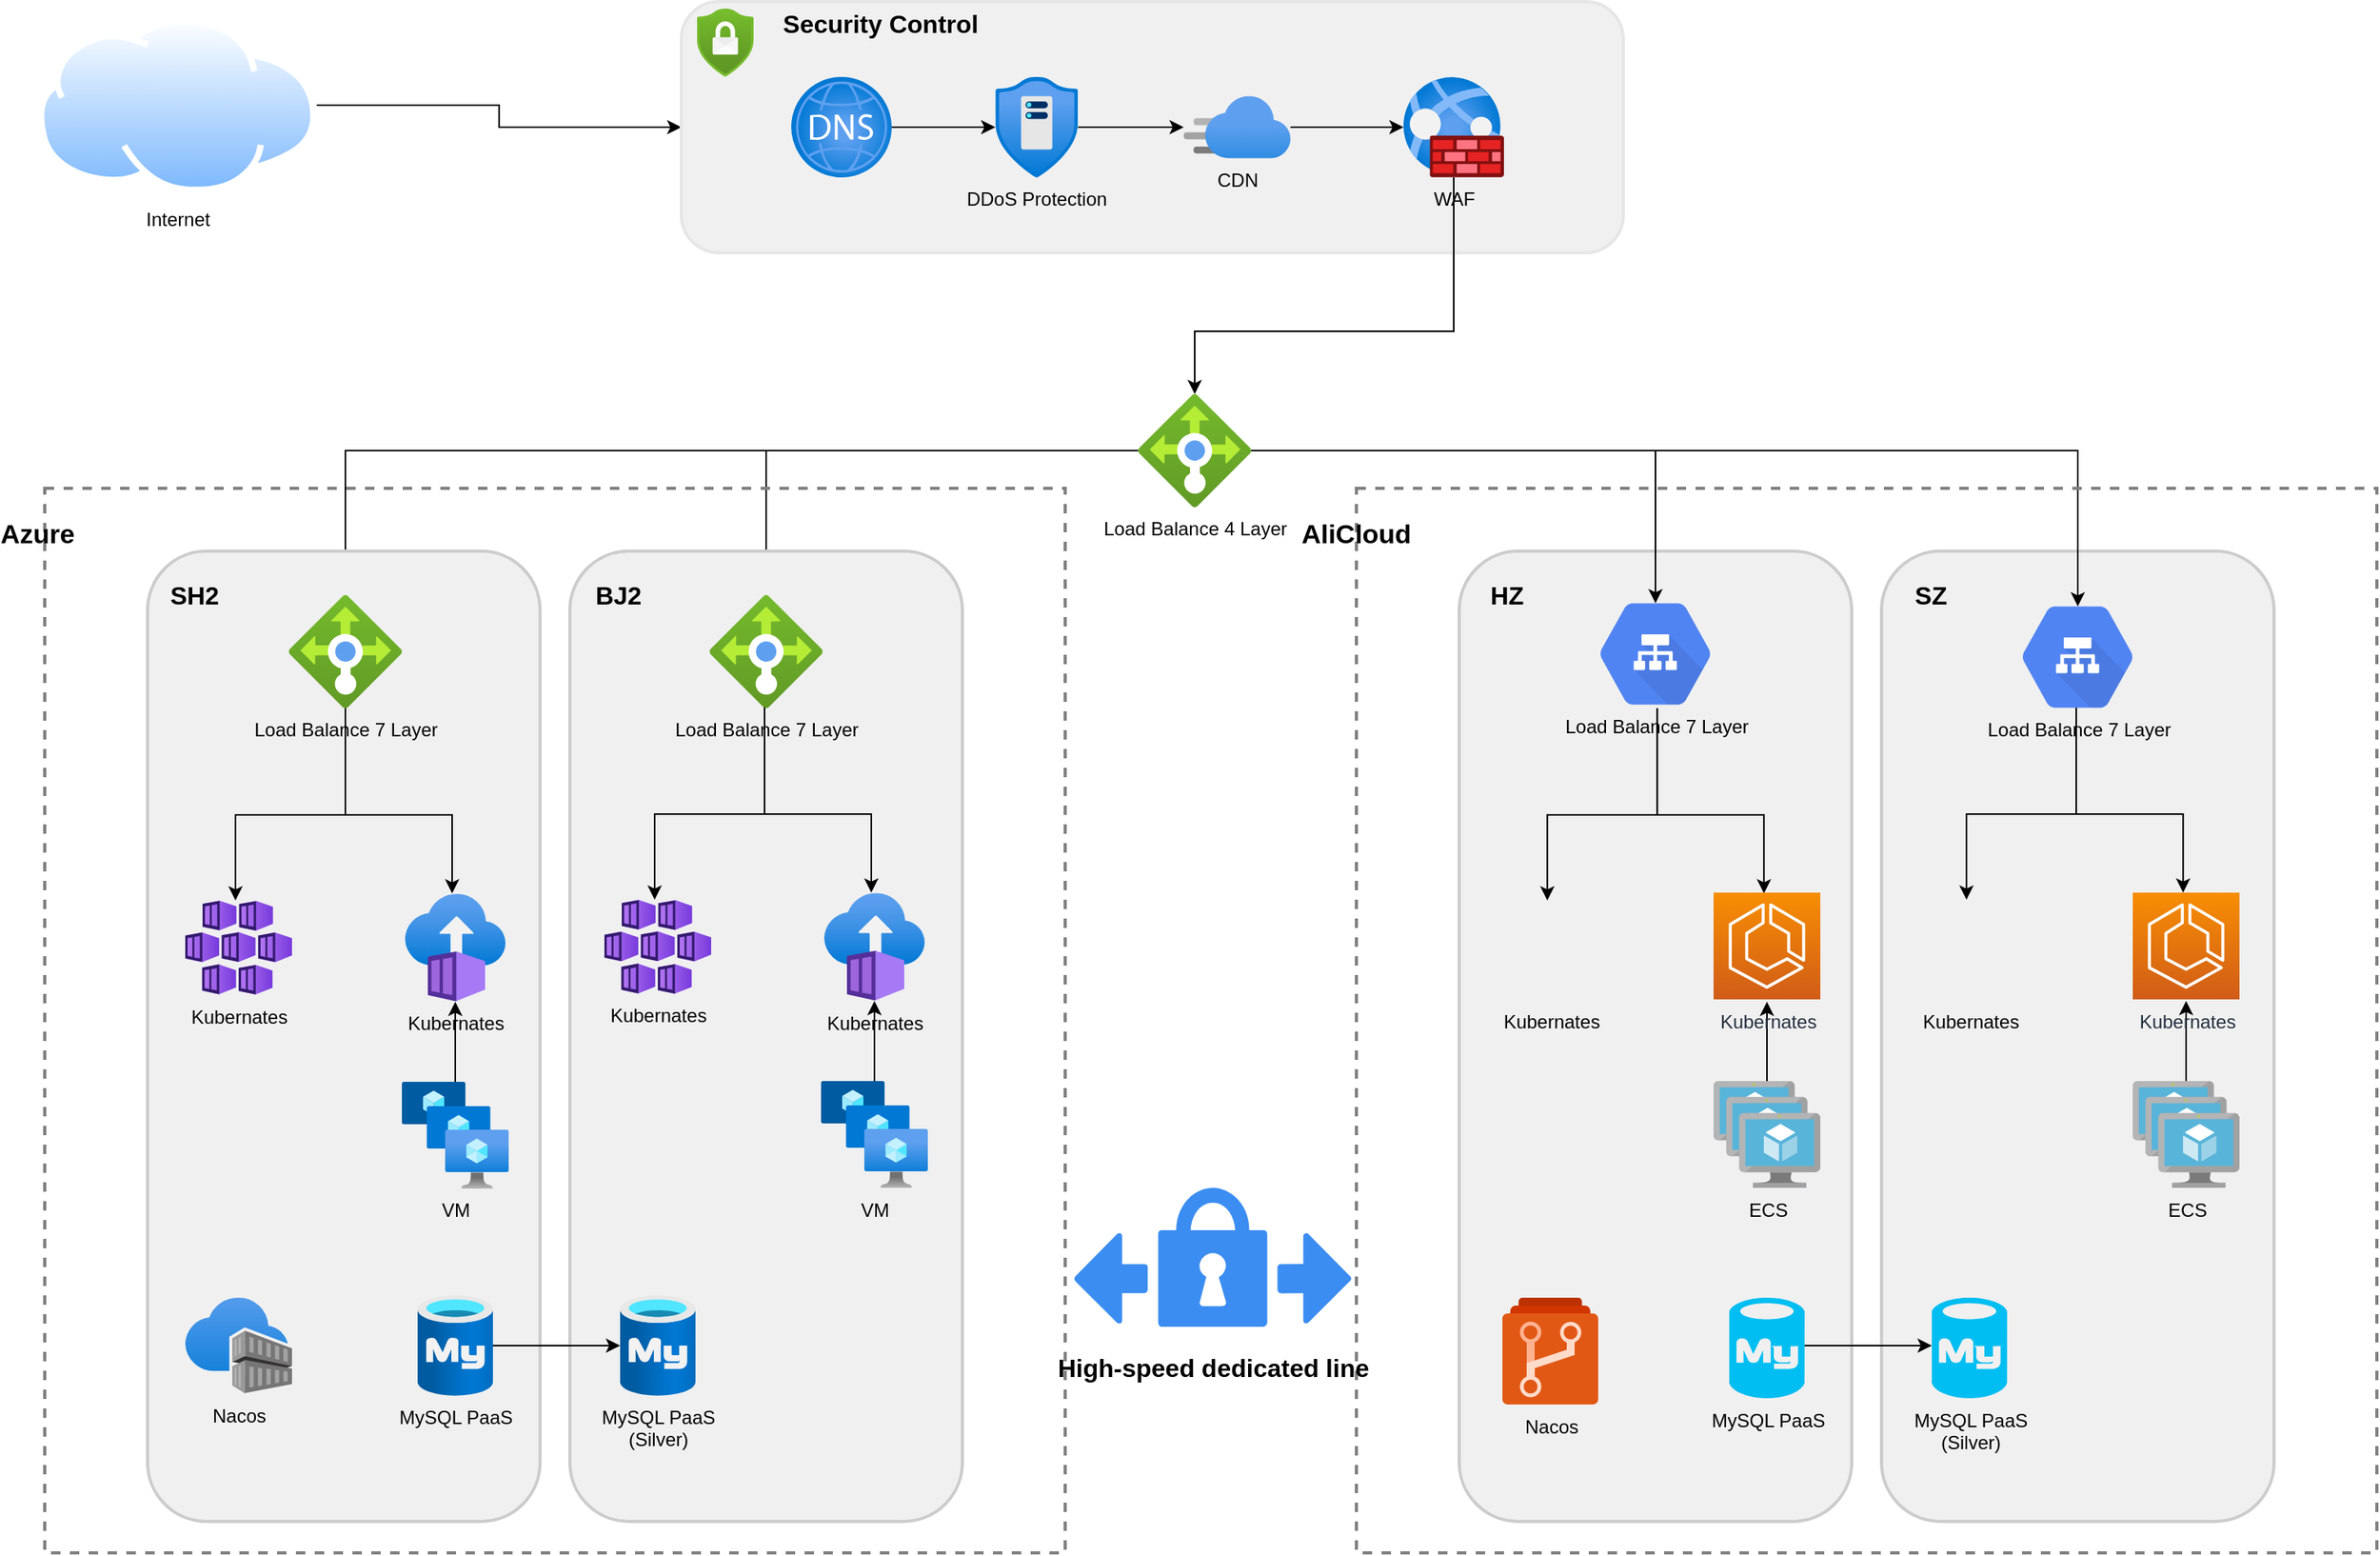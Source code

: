 <mxfile version="14.9.2" type="github">
  <diagram id="DyJlHRhbyrskVXWGQtNB" name="MultiCloud">
    <mxGraphModel dx="1808" dy="1178" grid="1" gridSize="10" guides="1" tooltips="1" connect="1" arrows="1" fold="1" page="1" pageScale="1" pageWidth="1654" pageHeight="1169" math="0" shadow="0">
      <root>
        <mxCell id="JwIiYUSKZfyYXH6TkASV-0" />
        <mxCell id="JwIiYUSKZfyYXH6TkASV-1" parent="JwIiYUSKZfyYXH6TkASV-0" />
        <mxCell id="niJxujQMXpOov0fClfmh-2" value="" style="rounded=1;whiteSpace=wrap;html=1;labelBackgroundColor=none;fontSize=16;strokeWidth=2;fillColor=#F0F0F0;verticalAlign=middle;strokeColor=#CCCCCC;" vertex="1" parent="JwIiYUSKZfyYXH6TkASV-1">
          <mxGeometry x="1264.5" y="470" width="250" height="618" as="geometry" />
        </mxCell>
        <mxCell id="niJxujQMXpOov0fClfmh-3" value="" style="rounded=1;whiteSpace=wrap;html=1;labelBackgroundColor=none;fontSize=16;strokeWidth=2;fillColor=#F0F0F0;verticalAlign=middle;strokeColor=#CCCCCC;" vertex="1" parent="JwIiYUSKZfyYXH6TkASV-1">
          <mxGeometry x="995.5" y="470" width="250" height="618" as="geometry" />
        </mxCell>
        <mxCell id="l-7_uhUUhIgSXyOGyoL8-7" style="edgeStyle=orthogonalEdgeStyle;rounded=0;orthogonalLoop=1;jettySize=auto;html=1;exitX=1;exitY=0.5;exitDx=0;exitDy=0;entryX=0;entryY=0.5;entryDx=0;entryDy=0;verticalAlign=middle;" edge="1" parent="JwIiYUSKZfyYXH6TkASV-1" source="JwIiYUSKZfyYXH6TkASV-2" target="l-7_uhUUhIgSXyOGyoL8-0">
          <mxGeometry relative="1" as="geometry" />
        </mxCell>
        <mxCell id="JwIiYUSKZfyYXH6TkASV-2" value="Internet" style="aspect=fixed;perimeter=ellipsePerimeter;html=1;align=center;shadow=0;dashed=0;spacingTop=3;image;image=img/lib/active_directory/internet_cloud.svg;" vertex="1" parent="JwIiYUSKZfyYXH6TkASV-1">
          <mxGeometry x="90" y="130" width="177.78" height="112" as="geometry" />
        </mxCell>
        <mxCell id="l-7_uhUUhIgSXyOGyoL8-26" style="edgeStyle=orthogonalEdgeStyle;rounded=0;orthogonalLoop=1;jettySize=auto;html=1;fontSize=16;verticalAlign=middle;" edge="1" parent="JwIiYUSKZfyYXH6TkASV-1" source="JwIiYUSKZfyYXH6TkASV-7" target="l-7_uhUUhIgSXyOGyoL8-16">
          <mxGeometry relative="1" as="geometry" />
        </mxCell>
        <mxCell id="l-7_uhUUhIgSXyOGyoL8-27" style="edgeStyle=orthogonalEdgeStyle;rounded=0;orthogonalLoop=1;jettySize=auto;html=1;fontSize=16;verticalAlign=middle;" edge="1" parent="JwIiYUSKZfyYXH6TkASV-1" source="JwIiYUSKZfyYXH6TkASV-7" target="l-7_uhUUhIgSXyOGyoL8-17">
          <mxGeometry relative="1" as="geometry" />
        </mxCell>
        <mxCell id="niJxujQMXpOov0fClfmh-41" style="edgeStyle=orthogonalEdgeStyle;rounded=0;orthogonalLoop=1;jettySize=auto;html=1;entryX=0.5;entryY=0.16;entryDx=0;entryDy=0;entryPerimeter=0;fontSize=12;fontColor=#000000;verticalAlign=middle;" edge="1" parent="JwIiYUSKZfyYXH6TkASV-1" source="JwIiYUSKZfyYXH6TkASV-7" target="niJxujQMXpOov0fClfmh-26">
          <mxGeometry relative="1" as="geometry" />
        </mxCell>
        <mxCell id="niJxujQMXpOov0fClfmh-42" style="edgeStyle=orthogonalEdgeStyle;rounded=0;orthogonalLoop=1;jettySize=auto;html=1;entryX=0.5;entryY=0.16;entryDx=0;entryDy=0;entryPerimeter=0;fontSize=12;fontColor=#000000;verticalAlign=middle;" edge="1" parent="JwIiYUSKZfyYXH6TkASV-1" source="JwIiYUSKZfyYXH6TkASV-7" target="niJxujQMXpOov0fClfmh-29">
          <mxGeometry relative="1" as="geometry" />
        </mxCell>
        <mxCell id="JwIiYUSKZfyYXH6TkASV-7" value="Load Balance 4 Layer" style="aspect=fixed;html=1;points=[];align=center;image;fontSize=12;image=img/lib/azure2/networking/Load_Balancers.svg;" vertex="1" parent="JwIiYUSKZfyYXH6TkASV-1">
          <mxGeometry x="791" y="370" width="72" height="72" as="geometry" />
        </mxCell>
        <mxCell id="l-7_uhUUhIgSXyOGyoL8-6" value="" style="group" vertex="1" connectable="0" parent="JwIiYUSKZfyYXH6TkASV-1">
          <mxGeometry x="500" y="120" width="620" height="160" as="geometry" />
        </mxCell>
        <mxCell id="l-7_uhUUhIgSXyOGyoL8-0" value="" style="rounded=1;whiteSpace=wrap;html=1;fillColor=#F0F0F0;strokeColor=#E6E6E6;strokeWidth=2;" vertex="1" parent="l-7_uhUUhIgSXyOGyoL8-6">
          <mxGeometry width="600" height="160" as="geometry" />
        </mxCell>
        <mxCell id="JwIiYUSKZfyYXH6TkASV-3" value="" style="aspect=fixed;html=1;points=[];align=center;image;fontSize=12;image=img/lib/azure2/networking/DNS_Zones.svg;" vertex="1" parent="l-7_uhUUhIgSXyOGyoL8-6">
          <mxGeometry x="70" y="48" width="64" height="64" as="geometry" />
        </mxCell>
        <mxCell id="JwIiYUSKZfyYXH6TkASV-4" value="DDoS Protection" style="aspect=fixed;html=1;points=[];align=center;image;fontSize=12;image=img/lib/azure2/networking/DDoS_Protection_Plans.svg;labelBackgroundColor=none;" vertex="1" parent="l-7_uhUUhIgSXyOGyoL8-6">
          <mxGeometry x="200" y="48" width="52.71" height="64" as="geometry" />
        </mxCell>
        <mxCell id="l-7_uhUUhIgSXyOGyoL8-2" value="" style="edgeStyle=orthogonalEdgeStyle;rounded=0;orthogonalLoop=1;jettySize=auto;html=1;" edge="1" parent="l-7_uhUUhIgSXyOGyoL8-6" source="JwIiYUSKZfyYXH6TkASV-3" target="JwIiYUSKZfyYXH6TkASV-4">
          <mxGeometry relative="1" as="geometry" />
        </mxCell>
        <mxCell id="JwIiYUSKZfyYXH6TkASV-6" value="WAF" style="aspect=fixed;html=1;points=[];align=center;image;fontSize=12;image=img/lib/azure2/networking/Web_Application_Firewall_Policies_WAF.svg;labelBackgroundColor=none;" vertex="1" parent="l-7_uhUUhIgSXyOGyoL8-6">
          <mxGeometry x="460" y="48" width="64" height="64" as="geometry" />
        </mxCell>
        <mxCell id="l-7_uhUUhIgSXyOGyoL8-4" value="" style="edgeStyle=orthogonalEdgeStyle;rounded=0;orthogonalLoop=1;jettySize=auto;html=1;" edge="1" parent="l-7_uhUUhIgSXyOGyoL8-6" source="JwIiYUSKZfyYXH6TkASV-9" target="JwIiYUSKZfyYXH6TkASV-6">
          <mxGeometry relative="1" as="geometry" />
        </mxCell>
        <mxCell id="JwIiYUSKZfyYXH6TkASV-9" value="CDN" style="aspect=fixed;html=1;points=[];align=center;image;fontSize=12;image=img/lib/azure2/networking/CDN_Profiles.svg;labelBackgroundColor=none;" vertex="1" parent="l-7_uhUUhIgSXyOGyoL8-6">
          <mxGeometry x="320" y="60" width="68" height="40" as="geometry" />
        </mxCell>
        <mxCell id="l-7_uhUUhIgSXyOGyoL8-3" value="" style="edgeStyle=orthogonalEdgeStyle;rounded=0;orthogonalLoop=1;jettySize=auto;html=1;" edge="1" parent="l-7_uhUUhIgSXyOGyoL8-6" source="JwIiYUSKZfyYXH6TkASV-4" target="JwIiYUSKZfyYXH6TkASV-9">
          <mxGeometry relative="1" as="geometry" />
        </mxCell>
        <mxCell id="l-7_uhUUhIgSXyOGyoL8-9" value="" style="aspect=fixed;html=1;points=[];align=center;image;fontSize=12;image=img/lib/azure2/security/Security_Center.svg;rounded=1;labelBackgroundColor=none;strokeColor=#E6E6E6;strokeWidth=2;fillColor=#F0F0F0;" vertex="1" parent="l-7_uhUUhIgSXyOGyoL8-6">
          <mxGeometry x="10" y="4.29" width="36" height="43.71" as="geometry" />
        </mxCell>
        <mxCell id="l-7_uhUUhIgSXyOGyoL8-10" value="Security Control" style="text;html=1;strokeColor=none;fillColor=none;align=center;verticalAlign=middle;whiteSpace=wrap;rounded=0;labelBackgroundColor=none;fontSize=16;fontStyle=1" vertex="1" parent="l-7_uhUUhIgSXyOGyoL8-6">
          <mxGeometry x="60" y="4.29" width="134" height="20" as="geometry" />
        </mxCell>
        <mxCell id="l-7_uhUUhIgSXyOGyoL8-11" style="edgeStyle=orthogonalEdgeStyle;rounded=0;orthogonalLoop=1;jettySize=auto;html=1;fontSize=16;verticalAlign=middle;" edge="1" parent="JwIiYUSKZfyYXH6TkASV-1" source="JwIiYUSKZfyYXH6TkASV-6" target="JwIiYUSKZfyYXH6TkASV-7">
          <mxGeometry relative="1" as="geometry">
            <Array as="points">
              <mxPoint x="992" y="330" />
              <mxPoint x="827" y="330" />
            </Array>
          </mxGeometry>
        </mxCell>
        <mxCell id="l-7_uhUUhIgSXyOGyoL8-44" value="" style="rounded=0;whiteSpace=wrap;html=1;labelBackgroundColor=none;fontSize=16;strokeWidth=2;verticalAlign=middle;strokeColor=#808080;dashed=1;fillColor=none;" vertex="1" parent="JwIiYUSKZfyYXH6TkASV-1">
          <mxGeometry x="94.5" y="430" width="650" height="678" as="geometry" />
        </mxCell>
        <mxCell id="l-7_uhUUhIgSXyOGyoL8-45" value="" style="group" vertex="1" connectable="0" parent="JwIiYUSKZfyYXH6TkASV-1">
          <mxGeometry x="160" y="470" width="519" height="618" as="geometry" />
        </mxCell>
        <mxCell id="l-7_uhUUhIgSXyOGyoL8-37" value="" style="rounded=1;whiteSpace=wrap;html=1;labelBackgroundColor=none;fontSize=16;strokeWidth=2;fillColor=#F0F0F0;verticalAlign=middle;strokeColor=#CCCCCC;" vertex="1" parent="l-7_uhUUhIgSXyOGyoL8-45">
          <mxGeometry x="269" width="250" height="618" as="geometry" />
        </mxCell>
        <mxCell id="l-7_uhUUhIgSXyOGyoL8-14" value="" style="rounded=1;whiteSpace=wrap;html=1;labelBackgroundColor=none;fontSize=16;strokeWidth=2;fillColor=#F0F0F0;verticalAlign=middle;strokeColor=#CCCCCC;" vertex="1" parent="l-7_uhUUhIgSXyOGyoL8-45">
          <mxGeometry width="250" height="618" as="geometry" />
        </mxCell>
        <mxCell id="l-7_uhUUhIgSXyOGyoL8-16" value="Load Balance 7 Layer" style="aspect=fixed;html=1;points=[];align=center;image;fontSize=12;image=img/lib/azure2/networking/Load_Balancers.svg;labelBackgroundColor=none;" vertex="1" parent="l-7_uhUUhIgSXyOGyoL8-45">
          <mxGeometry x="90.0" y="28" width="72" height="72" as="geometry" />
        </mxCell>
        <mxCell id="l-7_uhUUhIgSXyOGyoL8-17" value="Load Balance 7 Layer" style="aspect=fixed;html=1;points=[];align=center;image;fontSize=12;image=img/lib/azure2/networking/Load_Balancers.svg;labelBackgroundColor=none;" vertex="1" parent="l-7_uhUUhIgSXyOGyoL8-45">
          <mxGeometry x="358" y="28" width="72" height="72" as="geometry" />
        </mxCell>
        <mxCell id="l-7_uhUUhIgSXyOGyoL8-18" value="Nacos" style="aspect=fixed;html=1;points=[];align=center;image;fontSize=12;image=img/lib/azure2/containers/Container_Registries.svg;rounded=1;dashed=1;labelBackgroundColor=none;strokeColor=#666666;strokeWidth=2;fillColor=#F0F0F0;" vertex="1" parent="l-7_uhUUhIgSXyOGyoL8-45">
          <mxGeometry x="24" y="475.5" width="68" height="61" as="geometry" />
        </mxCell>
        <mxCell id="l-7_uhUUhIgSXyOGyoL8-19" value="MySQL PaaS" style="aspect=fixed;html=1;points=[];align=center;image;fontSize=12;image=img/lib/azure2/databases/Azure_Database_MySQL_Server.svg;rounded=1;dashed=1;labelBackgroundColor=none;strokeColor=#666666;strokeWidth=2;fillColor=#F0F0F0;" vertex="1" parent="l-7_uhUUhIgSXyOGyoL8-45">
          <mxGeometry x="172" y="474" width="48" height="64" as="geometry" />
        </mxCell>
        <mxCell id="l-7_uhUUhIgSXyOGyoL8-22" value="Kubernates" style="aspect=fixed;html=1;points=[];align=center;image;fontSize=12;image=img/lib/azure2/containers/Kubernetes_Services.svg;rounded=1;dashed=1;labelBackgroundColor=none;strokeColor=#666666;strokeWidth=2;fillColor=#F0F0F0;" vertex="1" parent="l-7_uhUUhIgSXyOGyoL8-45">
          <mxGeometry x="24" y="222.5" width="68" height="60" as="geometry" />
        </mxCell>
        <mxCell id="l-7_uhUUhIgSXyOGyoL8-28" style="edgeStyle=orthogonalEdgeStyle;rounded=0;orthogonalLoop=1;jettySize=auto;html=1;fontSize=16;verticalAlign=middle;" edge="1" parent="l-7_uhUUhIgSXyOGyoL8-45" source="l-7_uhUUhIgSXyOGyoL8-16" target="l-7_uhUUhIgSXyOGyoL8-22">
          <mxGeometry as="geometry">
            <Array as="points">
              <mxPoint x="126" y="168" />
              <mxPoint x="56" y="168" />
            </Array>
          </mxGeometry>
        </mxCell>
        <mxCell id="l-7_uhUUhIgSXyOGyoL8-23" value="Kubernates" style="aspect=fixed;html=1;points=[];align=center;image;fontSize=12;image=img/lib/azure2/containers/Container_Instances.svg;rounded=1;dashed=1;labelBackgroundColor=none;strokeColor=#666666;strokeWidth=2;fillColor=#F0F0F0;" vertex="1" parent="l-7_uhUUhIgSXyOGyoL8-45">
          <mxGeometry x="164" y="218" width="64" height="69" as="geometry" />
        </mxCell>
        <mxCell id="l-7_uhUUhIgSXyOGyoL8-29" style="edgeStyle=orthogonalEdgeStyle;rounded=0;orthogonalLoop=1;jettySize=auto;html=1;fontSize=16;verticalAlign=middle;" edge="1" parent="l-7_uhUUhIgSXyOGyoL8-45" source="l-7_uhUUhIgSXyOGyoL8-16" target="l-7_uhUUhIgSXyOGyoL8-23">
          <mxGeometry as="geometry">
            <Array as="points">
              <mxPoint x="126" y="168" />
              <mxPoint x="194" y="168" />
            </Array>
          </mxGeometry>
        </mxCell>
        <mxCell id="l-7_uhUUhIgSXyOGyoL8-30" value="" style="edgeStyle=orthogonalEdgeStyle;rounded=0;orthogonalLoop=1;jettySize=auto;html=1;fontSize=16;verticalAlign=middle;" edge="1" parent="l-7_uhUUhIgSXyOGyoL8-45" source="l-7_uhUUhIgSXyOGyoL8-24" target="l-7_uhUUhIgSXyOGyoL8-23">
          <mxGeometry as="geometry" />
        </mxCell>
        <mxCell id="l-7_uhUUhIgSXyOGyoL8-24" value="VM" style="aspect=fixed;html=1;points=[];align=center;image;fontSize=12;image=img/lib/azure2/compute/VM_Scale_Sets.svg;rounded=1;dashed=1;labelBackgroundColor=none;strokeColor=#666666;strokeWidth=2;fillColor=#F0F0F0;" vertex="1" parent="l-7_uhUUhIgSXyOGyoL8-45">
          <mxGeometry x="162" y="338" width="68" height="68" as="geometry" />
        </mxCell>
        <mxCell id="l-7_uhUUhIgSXyOGyoL8-31" style="edgeStyle=orthogonalEdgeStyle;rounded=0;orthogonalLoop=1;jettySize=auto;html=1;fontSize=16;verticalAlign=middle;" edge="1" parent="l-7_uhUUhIgSXyOGyoL8-45" target="l-7_uhUUhIgSXyOGyoL8-33">
          <mxGeometry as="geometry">
            <mxPoint x="393" y="99.5" as="sourcePoint" />
            <Array as="points">
              <mxPoint x="393" y="167.5" />
              <mxPoint x="323" y="167.5" />
            </Array>
          </mxGeometry>
        </mxCell>
        <mxCell id="l-7_uhUUhIgSXyOGyoL8-32" style="edgeStyle=orthogonalEdgeStyle;rounded=0;orthogonalLoop=1;jettySize=auto;html=1;fontSize=16;verticalAlign=middle;" edge="1" parent="l-7_uhUUhIgSXyOGyoL8-45" target="l-7_uhUUhIgSXyOGyoL8-34">
          <mxGeometry as="geometry">
            <mxPoint x="393" y="99.5" as="sourcePoint" />
            <Array as="points">
              <mxPoint x="393" y="167.5" />
              <mxPoint x="461" y="167.5" />
            </Array>
          </mxGeometry>
        </mxCell>
        <mxCell id="l-7_uhUUhIgSXyOGyoL8-33" value="Kubernates" style="aspect=fixed;html=1;points=[];align=center;image;fontSize=12;image=img/lib/azure2/containers/Kubernetes_Services.svg;rounded=1;dashed=1;labelBackgroundColor=none;strokeColor=#666666;strokeWidth=2;fillColor=#F0F0F0;" vertex="1" parent="l-7_uhUUhIgSXyOGyoL8-45">
          <mxGeometry x="291" y="222" width="68" height="60" as="geometry" />
        </mxCell>
        <mxCell id="l-7_uhUUhIgSXyOGyoL8-34" value="Kubernates" style="aspect=fixed;html=1;points=[];align=center;image;fontSize=12;image=img/lib/azure2/containers/Container_Instances.svg;rounded=1;dashed=1;labelBackgroundColor=none;strokeColor=#666666;strokeWidth=2;fillColor=#F0F0F0;" vertex="1" parent="l-7_uhUUhIgSXyOGyoL8-45">
          <mxGeometry x="431" y="217.5" width="64" height="69" as="geometry" />
        </mxCell>
        <mxCell id="l-7_uhUUhIgSXyOGyoL8-35" value="" style="edgeStyle=orthogonalEdgeStyle;rounded=0;orthogonalLoop=1;jettySize=auto;html=1;fontSize=16;verticalAlign=middle;" edge="1" parent="l-7_uhUUhIgSXyOGyoL8-45" source="l-7_uhUUhIgSXyOGyoL8-36" target="l-7_uhUUhIgSXyOGyoL8-34">
          <mxGeometry as="geometry" />
        </mxCell>
        <mxCell id="l-7_uhUUhIgSXyOGyoL8-36" value="VM" style="aspect=fixed;html=1;points=[];align=center;image;fontSize=12;image=img/lib/azure2/compute/VM_Scale_Sets.svg;rounded=1;dashed=1;labelBackgroundColor=none;strokeColor=#666666;strokeWidth=2;fillColor=#F0F0F0;" vertex="1" parent="l-7_uhUUhIgSXyOGyoL8-45">
          <mxGeometry x="429" y="337.5" width="68" height="68" as="geometry" />
        </mxCell>
        <mxCell id="l-7_uhUUhIgSXyOGyoL8-38" value="MySQL PaaS&lt;br&gt;(Silver)" style="aspect=fixed;html=1;points=[];align=center;image;fontSize=12;image=img/lib/azure2/databases/Azure_Database_MySQL_Server.svg;rounded=1;labelBackgroundColor=none;strokeColor=#666666;strokeWidth=2;fillColor=#F0F0F0;" vertex="1" parent="l-7_uhUUhIgSXyOGyoL8-45">
          <mxGeometry x="301" y="474" width="48" height="64" as="geometry" />
        </mxCell>
        <mxCell id="l-7_uhUUhIgSXyOGyoL8-40" value="" style="edgeStyle=orthogonalEdgeStyle;rounded=0;orthogonalLoop=1;jettySize=auto;html=1;fontSize=16;verticalAlign=middle;" edge="1" parent="l-7_uhUUhIgSXyOGyoL8-45" source="l-7_uhUUhIgSXyOGyoL8-19" target="l-7_uhUUhIgSXyOGyoL8-38">
          <mxGeometry as="geometry" />
        </mxCell>
        <mxCell id="l-7_uhUUhIgSXyOGyoL8-41" value="SH2" style="text;html=1;strokeColor=none;fillColor=none;align=center;verticalAlign=middle;whiteSpace=wrap;rounded=0;labelBackgroundColor=none;fontSize=16;fontStyle=1" vertex="1" parent="l-7_uhUUhIgSXyOGyoL8-45">
          <mxGeometry x="10" y="18" width="40" height="20" as="geometry" />
        </mxCell>
        <mxCell id="l-7_uhUUhIgSXyOGyoL8-42" value="BJ2" style="text;html=1;strokeColor=none;fillColor=none;align=center;verticalAlign=middle;whiteSpace=wrap;rounded=0;labelBackgroundColor=none;fontSize=16;fontStyle=1" vertex="1" parent="l-7_uhUUhIgSXyOGyoL8-45">
          <mxGeometry x="280" y="18" width="40" height="20" as="geometry" />
        </mxCell>
        <mxCell id="l-7_uhUUhIgSXyOGyoL8-46" value="Azure" style="text;html=1;strokeColor=none;fillColor=none;align=center;verticalAlign=middle;whiteSpace=wrap;rounded=0;dashed=1;labelBackgroundColor=none;fontSize=17;fontStyle=1" vertex="1" parent="JwIiYUSKZfyYXH6TkASV-1">
          <mxGeometry x="70" y="450" width="40" height="20" as="geometry" />
        </mxCell>
        <mxCell id="niJxujQMXpOov0fClfmh-0" value="" style="rounded=0;whiteSpace=wrap;html=1;labelBackgroundColor=none;fontSize=16;strokeWidth=2;verticalAlign=middle;strokeColor=#808080;dashed=1;fillColor=none;" vertex="1" parent="JwIiYUSKZfyYXH6TkASV-1">
          <mxGeometry x="930" y="430" width="650" height="678" as="geometry" />
        </mxCell>
        <mxCell id="niJxujQMXpOov0fClfmh-9" style="edgeStyle=orthogonalEdgeStyle;rounded=0;orthogonalLoop=1;jettySize=auto;html=1;fontSize=16;verticalAlign=middle;" edge="1" parent="JwIiYUSKZfyYXH6TkASV-1">
          <mxGeometry x="995.5" y="470" as="geometry">
            <Array as="points">
              <mxPoint x="1121.5" y="638" />
              <mxPoint x="1051.5" y="638" />
            </Array>
            <mxPoint x="1121.6" y="570" as="sourcePoint" />
            <mxPoint x="1051.6" y="692.5" as="targetPoint" />
          </mxGeometry>
        </mxCell>
        <mxCell id="niJxujQMXpOov0fClfmh-11" style="edgeStyle=orthogonalEdgeStyle;rounded=0;orthogonalLoop=1;jettySize=auto;html=1;fontSize=16;verticalAlign=middle;" edge="1" parent="JwIiYUSKZfyYXH6TkASV-1">
          <mxGeometry x="995.5" y="470" as="geometry">
            <Array as="points">
              <mxPoint x="1121.5" y="638" />
              <mxPoint x="1189.5" y="638" />
            </Array>
            <mxPoint x="1121.6" y="570" as="sourcePoint" />
            <mxPoint x="1189.6" y="688" as="targetPoint" />
          </mxGeometry>
        </mxCell>
        <mxCell id="niJxujQMXpOov0fClfmh-12" value="" style="edgeStyle=orthogonalEdgeStyle;rounded=0;orthogonalLoop=1;jettySize=auto;html=1;fontSize=16;verticalAlign=middle;" edge="1" parent="JwIiYUSKZfyYXH6TkASV-1">
          <mxGeometry x="995.5" y="470" as="geometry">
            <mxPoint x="1191.5" y="808" as="sourcePoint" />
            <mxPoint x="1191.5" y="757" as="targetPoint" />
          </mxGeometry>
        </mxCell>
        <mxCell id="niJxujQMXpOov0fClfmh-14" style="edgeStyle=orthogonalEdgeStyle;rounded=0;orthogonalLoop=1;jettySize=auto;html=1;fontSize=16;verticalAlign=middle;" edge="1" parent="JwIiYUSKZfyYXH6TkASV-1">
          <mxGeometry x="995.5" y="470" as="geometry">
            <mxPoint x="1388.5" y="569.5" as="sourcePoint" />
            <Array as="points">
              <mxPoint x="1388.5" y="637.5" />
              <mxPoint x="1318.5" y="637.5" />
            </Array>
            <mxPoint x="1318.6" y="692" as="targetPoint" />
          </mxGeometry>
        </mxCell>
        <mxCell id="niJxujQMXpOov0fClfmh-15" style="edgeStyle=orthogonalEdgeStyle;rounded=0;orthogonalLoop=1;jettySize=auto;html=1;fontSize=16;verticalAlign=middle;" edge="1" parent="JwIiYUSKZfyYXH6TkASV-1">
          <mxGeometry x="995.5" y="470" as="geometry">
            <mxPoint x="1388.5" y="569.5" as="sourcePoint" />
            <Array as="points">
              <mxPoint x="1388.5" y="637.5" />
              <mxPoint x="1456.5" y="637.5" />
            </Array>
            <mxPoint x="1456.6" y="687.5" as="targetPoint" />
          </mxGeometry>
        </mxCell>
        <mxCell id="niJxujQMXpOov0fClfmh-18" value="" style="edgeStyle=orthogonalEdgeStyle;rounded=0;orthogonalLoop=1;jettySize=auto;html=1;fontSize=16;verticalAlign=middle;" edge="1" parent="JwIiYUSKZfyYXH6TkASV-1">
          <mxGeometry x="995.5" y="470" as="geometry">
            <mxPoint x="1458.5" y="807.5" as="sourcePoint" />
            <mxPoint x="1458.5" y="756.5" as="targetPoint" />
          </mxGeometry>
        </mxCell>
        <mxCell id="niJxujQMXpOov0fClfmh-21" value="" style="edgeStyle=orthogonalEdgeStyle;rounded=0;orthogonalLoop=1;jettySize=auto;html=1;fontSize=16;verticalAlign=middle;" edge="1" parent="JwIiYUSKZfyYXH6TkASV-1">
          <mxGeometry x="995.5" y="470" as="geometry">
            <mxPoint x="1215.5" y="976" as="sourcePoint" />
            <mxPoint x="1296.5" y="976" as="targetPoint" />
          </mxGeometry>
        </mxCell>
        <mxCell id="niJxujQMXpOov0fClfmh-22" value="HZ" style="text;html=1;strokeColor=none;fillColor=none;align=center;verticalAlign=middle;whiteSpace=wrap;rounded=0;labelBackgroundColor=none;fontSize=16;fontStyle=1" vertex="1" parent="JwIiYUSKZfyYXH6TkASV-1">
          <mxGeometry x="1005.5" y="488" width="40" height="20" as="geometry" />
        </mxCell>
        <mxCell id="niJxujQMXpOov0fClfmh-23" value="SZ" style="text;html=1;strokeColor=none;fillColor=none;align=center;verticalAlign=middle;whiteSpace=wrap;rounded=0;labelBackgroundColor=none;fontSize=16;fontStyle=1" vertex="1" parent="JwIiYUSKZfyYXH6TkASV-1">
          <mxGeometry x="1275.5" y="488" width="40" height="20" as="geometry" />
        </mxCell>
        <mxCell id="niJxujQMXpOov0fClfmh-26" value="Load Balance 7 Layer" style="fillColor=#5184F3;strokeColor=none;verticalAlign=top;labelPosition=center;verticalLabelPosition=bottom;align=center;spacingTop=-15;fontSize=12;fontStyle=0;shape=mxgraph.gcp2.hexIcon;prIcon=cloud_load_balancing;rounded=1;dashed=1;labelBackgroundColor=none;html=1;aspect=fixed;" vertex="1" parent="JwIiYUSKZfyYXH6TkASV-1">
          <mxGeometry x="1066.91" y="488" width="107.18" height="95" as="geometry" />
        </mxCell>
        <mxCell id="niJxujQMXpOov0fClfmh-29" value="Load Balance 7 Layer" style="fillColor=#5184F3;strokeColor=none;verticalAlign=top;labelPosition=center;verticalLabelPosition=bottom;align=center;spacingTop=-15;fontSize=12;fontStyle=0;shape=mxgraph.gcp2.hexIcon;prIcon=cloud_load_balancing;rounded=1;dashed=1;labelBackgroundColor=none;html=1;aspect=fixed;" vertex="1" parent="JwIiYUSKZfyYXH6TkASV-1">
          <mxGeometry x="1335.91" y="490" width="107.18" height="95" as="geometry" />
        </mxCell>
        <mxCell id="niJxujQMXpOov0fClfmh-30" value="Kubernates" style="shape=image;html=1;verticalAlign=top;verticalLabelPosition=bottom;labelBackgroundColor=none;imageAspect=0;aspect=fixed;image=https://cdn4.iconfinder.com/data/icons/logos-and-brands/512/97_Docker_logo_logos-128.png;rounded=1;dashed=1;fontSize=12;fontColor=#000000;strokeColor=#808080;strokeWidth=2;fillColor=none;spacingTop=-10;" vertex="1" parent="JwIiYUSKZfyYXH6TkASV-1">
          <mxGeometry x="1014.25" y="687.5" width="78.5" height="78.5" as="geometry" />
        </mxCell>
        <mxCell id="niJxujQMXpOov0fClfmh-31" value="MySQL PaaS" style="verticalLabelPosition=bottom;html=1;verticalAlign=top;align=center;strokeColor=none;fillColor=#00BEF2;shape=mxgraph.azure.mysql_database;rounded=1;dashed=1;labelBackgroundColor=none;fontSize=12;fontColor=#000000;" vertex="1" parent="JwIiYUSKZfyYXH6TkASV-1">
          <mxGeometry x="1167.5" y="945.5" width="48" height="64" as="geometry" />
        </mxCell>
        <mxCell id="niJxujQMXpOov0fClfmh-32" value="MySQL PaaS&lt;br&gt;(Silver)" style="verticalLabelPosition=bottom;html=1;verticalAlign=top;align=center;strokeColor=none;fillColor=#00BEF2;shape=mxgraph.azure.mysql_database;rounded=1;dashed=1;labelBackgroundColor=none;fontSize=12;fontColor=#000000;" vertex="1" parent="JwIiYUSKZfyYXH6TkASV-1">
          <mxGeometry x="1296.5" y="945.5" width="48" height="64" as="geometry" />
        </mxCell>
        <mxCell id="niJxujQMXpOov0fClfmh-33" value="Kubernates" style="shape=image;html=1;verticalAlign=top;verticalLabelPosition=bottom;labelBackgroundColor=none;imageAspect=0;aspect=fixed;image=https://cdn4.iconfinder.com/data/icons/logos-and-brands/512/97_Docker_logo_logos-128.png;rounded=1;dashed=1;fontSize=12;fontColor=#000000;strokeColor=#808080;strokeWidth=2;fillColor=none;spacingTop=-10;" vertex="1" parent="JwIiYUSKZfyYXH6TkASV-1">
          <mxGeometry x="1281.25" y="687.5" width="78.5" height="78.5" as="geometry" />
        </mxCell>
        <mxCell id="niJxujQMXpOov0fClfmh-34" value="Kubernates" style="points=[[0,0,0],[0.25,0,0],[0.5,0,0],[0.75,0,0],[1,0,0],[0,1,0],[0.25,1,0],[0.5,1,0],[0.75,1,0],[1,1,0],[0,0.25,0],[0,0.5,0],[0,0.75,0],[1,0.25,0],[1,0.5,0],[1,0.75,0]];outlineConnect=0;fontColor=#232F3E;gradientColor=#F78E04;gradientDirection=north;fillColor=#D05C17;strokeColor=#ffffff;dashed=0;verticalLabelPosition=bottom;verticalAlign=top;align=center;html=1;fontSize=12;fontStyle=0;aspect=fixed;shape=mxgraph.aws4.resourceIcon;resIcon=mxgraph.aws4.ecs;rounded=1;labelBackgroundColor=none;" vertex="1" parent="JwIiYUSKZfyYXH6TkASV-1">
          <mxGeometry x="1157.5" y="687.5" width="68" height="68" as="geometry" />
        </mxCell>
        <mxCell id="niJxujQMXpOov0fClfmh-35" value="Kubernates" style="points=[[0,0,0],[0.25,0,0],[0.5,0,0],[0.75,0,0],[1,0,0],[0,1,0],[0.25,1,0],[0.5,1,0],[0.75,1,0],[1,1,0],[0,0.25,0],[0,0.5,0],[0,0.75,0],[1,0.25,0],[1,0.5,0],[1,0.75,0]];outlineConnect=0;fontColor=#232F3E;gradientColor=#F78E04;gradientDirection=north;fillColor=#D05C17;strokeColor=#ffffff;dashed=0;verticalLabelPosition=bottom;verticalAlign=top;align=center;html=1;fontSize=12;fontStyle=0;aspect=fixed;shape=mxgraph.aws4.resourceIcon;resIcon=mxgraph.aws4.ecs;rounded=1;labelBackgroundColor=none;" vertex="1" parent="JwIiYUSKZfyYXH6TkASV-1">
          <mxGeometry x="1424.5" y="687.5" width="68" height="68" as="geometry" />
        </mxCell>
        <mxCell id="niJxujQMXpOov0fClfmh-37" value="ECS" style="aspect=fixed;html=1;points=[];align=center;image;fontSize=12;image=img/lib/mscae/VM_Scale_Set.svg;rounded=1;dashed=1;labelBackgroundColor=none;fontColor=#000000;strokeColor=#808080;strokeWidth=2;fillColor=none;" vertex="1" parent="JwIiYUSKZfyYXH6TkASV-1">
          <mxGeometry x="1157.5" y="807.5" width="68" height="68" as="geometry" />
        </mxCell>
        <mxCell id="niJxujQMXpOov0fClfmh-38" value="ECS" style="aspect=fixed;html=1;points=[];align=center;image;fontSize=12;image=img/lib/mscae/VM_Scale_Set.svg;rounded=1;dashed=1;labelBackgroundColor=none;fontColor=#000000;strokeColor=#808080;strokeWidth=2;fillColor=none;" vertex="1" parent="JwIiYUSKZfyYXH6TkASV-1">
          <mxGeometry x="1424.5" y="807.5" width="68" height="68" as="geometry" />
        </mxCell>
        <mxCell id="niJxujQMXpOov0fClfmh-39" value="Nacos" style="aspect=fixed;html=1;points=[];align=center;image;fontSize=12;image=img/lib/mscae/Azure_Repos.svg;rounded=1;dashed=1;labelBackgroundColor=none;fontColor=#000000;strokeColor=#808080;strokeWidth=2;fillColor=none;" vertex="1" parent="JwIiYUSKZfyYXH6TkASV-1">
          <mxGeometry x="1022.9" y="945.5" width="61.2" height="68" as="geometry" />
        </mxCell>
        <mxCell id="niJxujQMXpOov0fClfmh-40" value="AliCloud" style="text;html=1;strokeColor=none;fillColor=none;align=center;verticalAlign=middle;whiteSpace=wrap;rounded=0;dashed=1;labelBackgroundColor=none;fontSize=17;fontStyle=1" vertex="1" parent="JwIiYUSKZfyYXH6TkASV-1">
          <mxGeometry x="910" y="450" width="40" height="20" as="geometry" />
        </mxCell>
        <mxCell id="niJxujQMXpOov0fClfmh-43" value="" style="html=1;aspect=fixed;strokeColor=none;shadow=0;align=center;verticalAlign=top;fillColor=#3B8DF1;shape=mxgraph.gcp2.vpn;rounded=1;dashed=1;labelBackgroundColor=none;fontSize=12;fontColor=#000000;" vertex="1" parent="JwIiYUSKZfyYXH6TkASV-1">
          <mxGeometry x="750" y="875.5" width="177" height="88.5" as="geometry" />
        </mxCell>
        <mxCell id="niJxujQMXpOov0fClfmh-44" value="High-speed dedicated line" style="text;html=1;strokeColor=none;fillColor=none;align=center;verticalAlign=middle;whiteSpace=wrap;rounded=0;dashed=1;labelBackgroundColor=none;fontSize=16;fontColor=#000000;fontStyle=1" vertex="1" parent="JwIiYUSKZfyYXH6TkASV-1">
          <mxGeometry x="728.5" y="980" width="220" height="20" as="geometry" />
        </mxCell>
      </root>
    </mxGraphModel>
  </diagram>
</mxfile>
